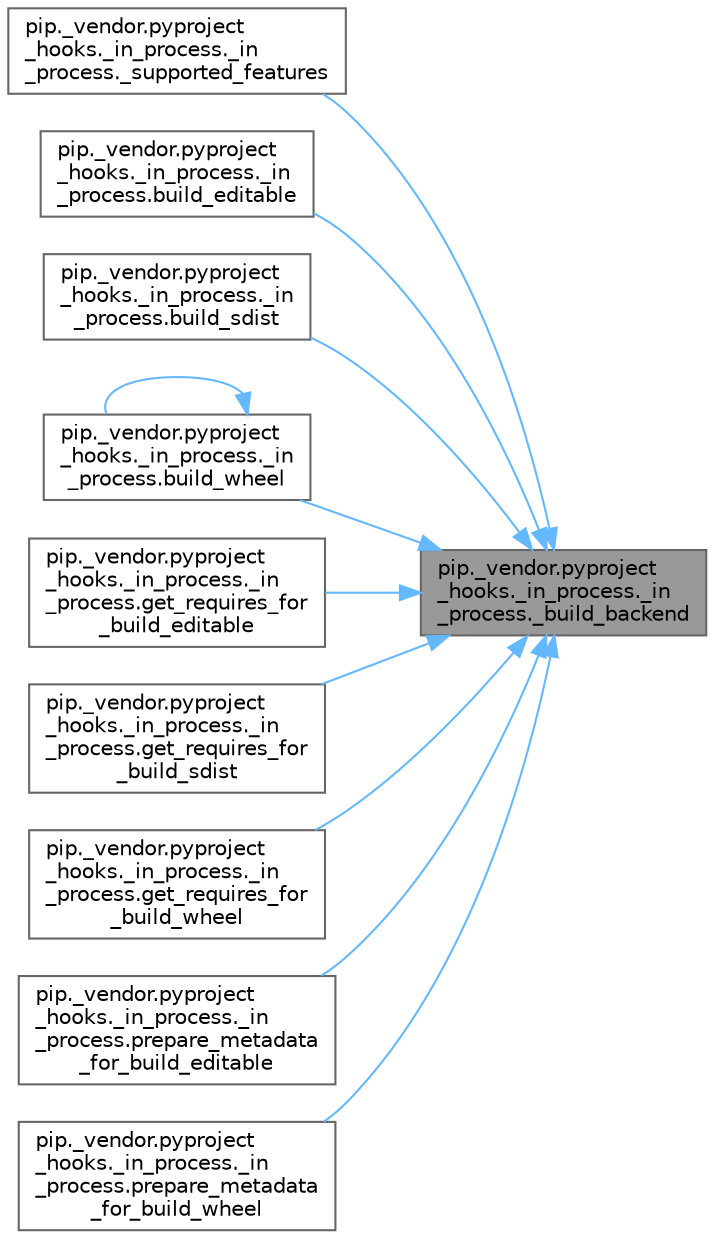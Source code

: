 digraph "pip._vendor.pyproject_hooks._in_process._in_process._build_backend"
{
 // LATEX_PDF_SIZE
  bgcolor="transparent";
  edge [fontname=Helvetica,fontsize=10,labelfontname=Helvetica,labelfontsize=10];
  node [fontname=Helvetica,fontsize=10,shape=box,height=0.2,width=0.4];
  rankdir="RL";
  Node1 [id="Node000001",label="pip._vendor.pyproject\l_hooks._in_process._in\l_process._build_backend",height=0.2,width=0.4,color="gray40", fillcolor="grey60", style="filled", fontcolor="black",tooltip=" "];
  Node1 -> Node2 [id="edge1_Node000001_Node000002",dir="back",color="steelblue1",style="solid",tooltip=" "];
  Node2 [id="Node000002",label="pip._vendor.pyproject\l_hooks._in_process._in\l_process._supported_features",height=0.2,width=0.4,color="grey40", fillcolor="white", style="filled",URL="$namespacepip_1_1__vendor_1_1pyproject__hooks_1_1__in__process_1_1__in__process.html#a0995770b7bc21add903dffd94f1f2bd4",tooltip=" "];
  Node1 -> Node3 [id="edge2_Node000001_Node000003",dir="back",color="steelblue1",style="solid",tooltip=" "];
  Node3 [id="Node000003",label="pip._vendor.pyproject\l_hooks._in_process._in\l_process.build_editable",height=0.2,width=0.4,color="grey40", fillcolor="white", style="filled",URL="$namespacepip_1_1__vendor_1_1pyproject__hooks_1_1__in__process_1_1__in__process.html#abdadcb1c3b4dcbb572e36a7daee54bf9",tooltip=" "];
  Node1 -> Node4 [id="edge3_Node000001_Node000004",dir="back",color="steelblue1",style="solid",tooltip=" "];
  Node4 [id="Node000004",label="pip._vendor.pyproject\l_hooks._in_process._in\l_process.build_sdist",height=0.2,width=0.4,color="grey40", fillcolor="white", style="filled",URL="$namespacepip_1_1__vendor_1_1pyproject__hooks_1_1__in__process_1_1__in__process.html#a0dd13a3b1bbd8c66cb92a1484ffcf5dc",tooltip=" "];
  Node1 -> Node5 [id="edge4_Node000001_Node000005",dir="back",color="steelblue1",style="solid",tooltip=" "];
  Node5 [id="Node000005",label="pip._vendor.pyproject\l_hooks._in_process._in\l_process.build_wheel",height=0.2,width=0.4,color="grey40", fillcolor="white", style="filled",URL="$namespacepip_1_1__vendor_1_1pyproject__hooks_1_1__in__process_1_1__in__process.html#a98d451e9faf44cbf9a8ee86019f48b31",tooltip=" "];
  Node5 -> Node5 [id="edge5_Node000005_Node000005",dir="back",color="steelblue1",style="solid",tooltip=" "];
  Node1 -> Node6 [id="edge6_Node000001_Node000006",dir="back",color="steelblue1",style="solid",tooltip=" "];
  Node6 [id="Node000006",label="pip._vendor.pyproject\l_hooks._in_process._in\l_process.get_requires_for\l_build_editable",height=0.2,width=0.4,color="grey40", fillcolor="white", style="filled",URL="$namespacepip_1_1__vendor_1_1pyproject__hooks_1_1__in__process_1_1__in__process.html#ac2dbfc573b1c4515bb68b93eae4924a4",tooltip=" "];
  Node1 -> Node7 [id="edge7_Node000001_Node000007",dir="back",color="steelblue1",style="solid",tooltip=" "];
  Node7 [id="Node000007",label="pip._vendor.pyproject\l_hooks._in_process._in\l_process.get_requires_for\l_build_sdist",height=0.2,width=0.4,color="grey40", fillcolor="white", style="filled",URL="$namespacepip_1_1__vendor_1_1pyproject__hooks_1_1__in__process_1_1__in__process.html#ac3da0802b64d6fb96deaaf035d36bfa5",tooltip=" "];
  Node1 -> Node8 [id="edge8_Node000001_Node000008",dir="back",color="steelblue1",style="solid",tooltip=" "];
  Node8 [id="Node000008",label="pip._vendor.pyproject\l_hooks._in_process._in\l_process.get_requires_for\l_build_wheel",height=0.2,width=0.4,color="grey40", fillcolor="white", style="filled",URL="$namespacepip_1_1__vendor_1_1pyproject__hooks_1_1__in__process_1_1__in__process.html#a267e4bf07ec3e3d89d776f5acf926c73",tooltip=" "];
  Node1 -> Node9 [id="edge9_Node000001_Node000009",dir="back",color="steelblue1",style="solid",tooltip=" "];
  Node9 [id="Node000009",label="pip._vendor.pyproject\l_hooks._in_process._in\l_process.prepare_metadata\l_for_build_editable",height=0.2,width=0.4,color="grey40", fillcolor="white", style="filled",URL="$namespacepip_1_1__vendor_1_1pyproject__hooks_1_1__in__process_1_1__in__process.html#a731d5914e426c3df1dabf37a5bbd9129",tooltip=" "];
  Node1 -> Node10 [id="edge10_Node000001_Node000010",dir="back",color="steelblue1",style="solid",tooltip=" "];
  Node10 [id="Node000010",label="pip._vendor.pyproject\l_hooks._in_process._in\l_process.prepare_metadata\l_for_build_wheel",height=0.2,width=0.4,color="grey40", fillcolor="white", style="filled",URL="$namespacepip_1_1__vendor_1_1pyproject__hooks_1_1__in__process_1_1__in__process.html#a480ad724d74ef1d46ded9601223e6458",tooltip=" "];
}
